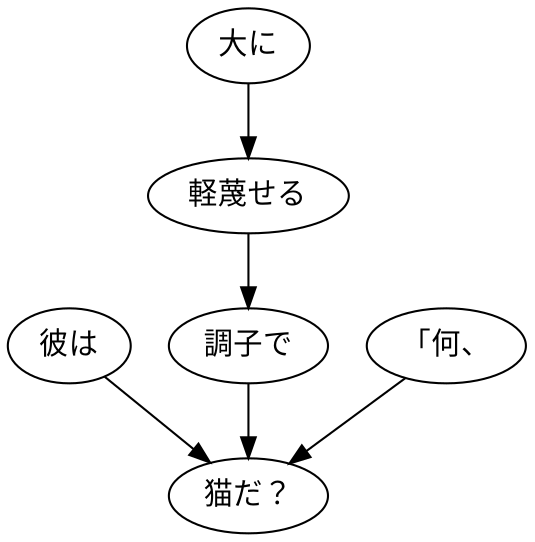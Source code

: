 digraph graph204 {
	node0 [label="彼は"];
	node1 [label="大に"];
	node2 [label="軽蔑せる"];
	node3 [label="調子で"];
	node4 [label="「何、"];
	node5 [label="猫だ？"];
	node0 -> node5;
	node1 -> node2;
	node2 -> node3;
	node3 -> node5;
	node4 -> node5;
}
